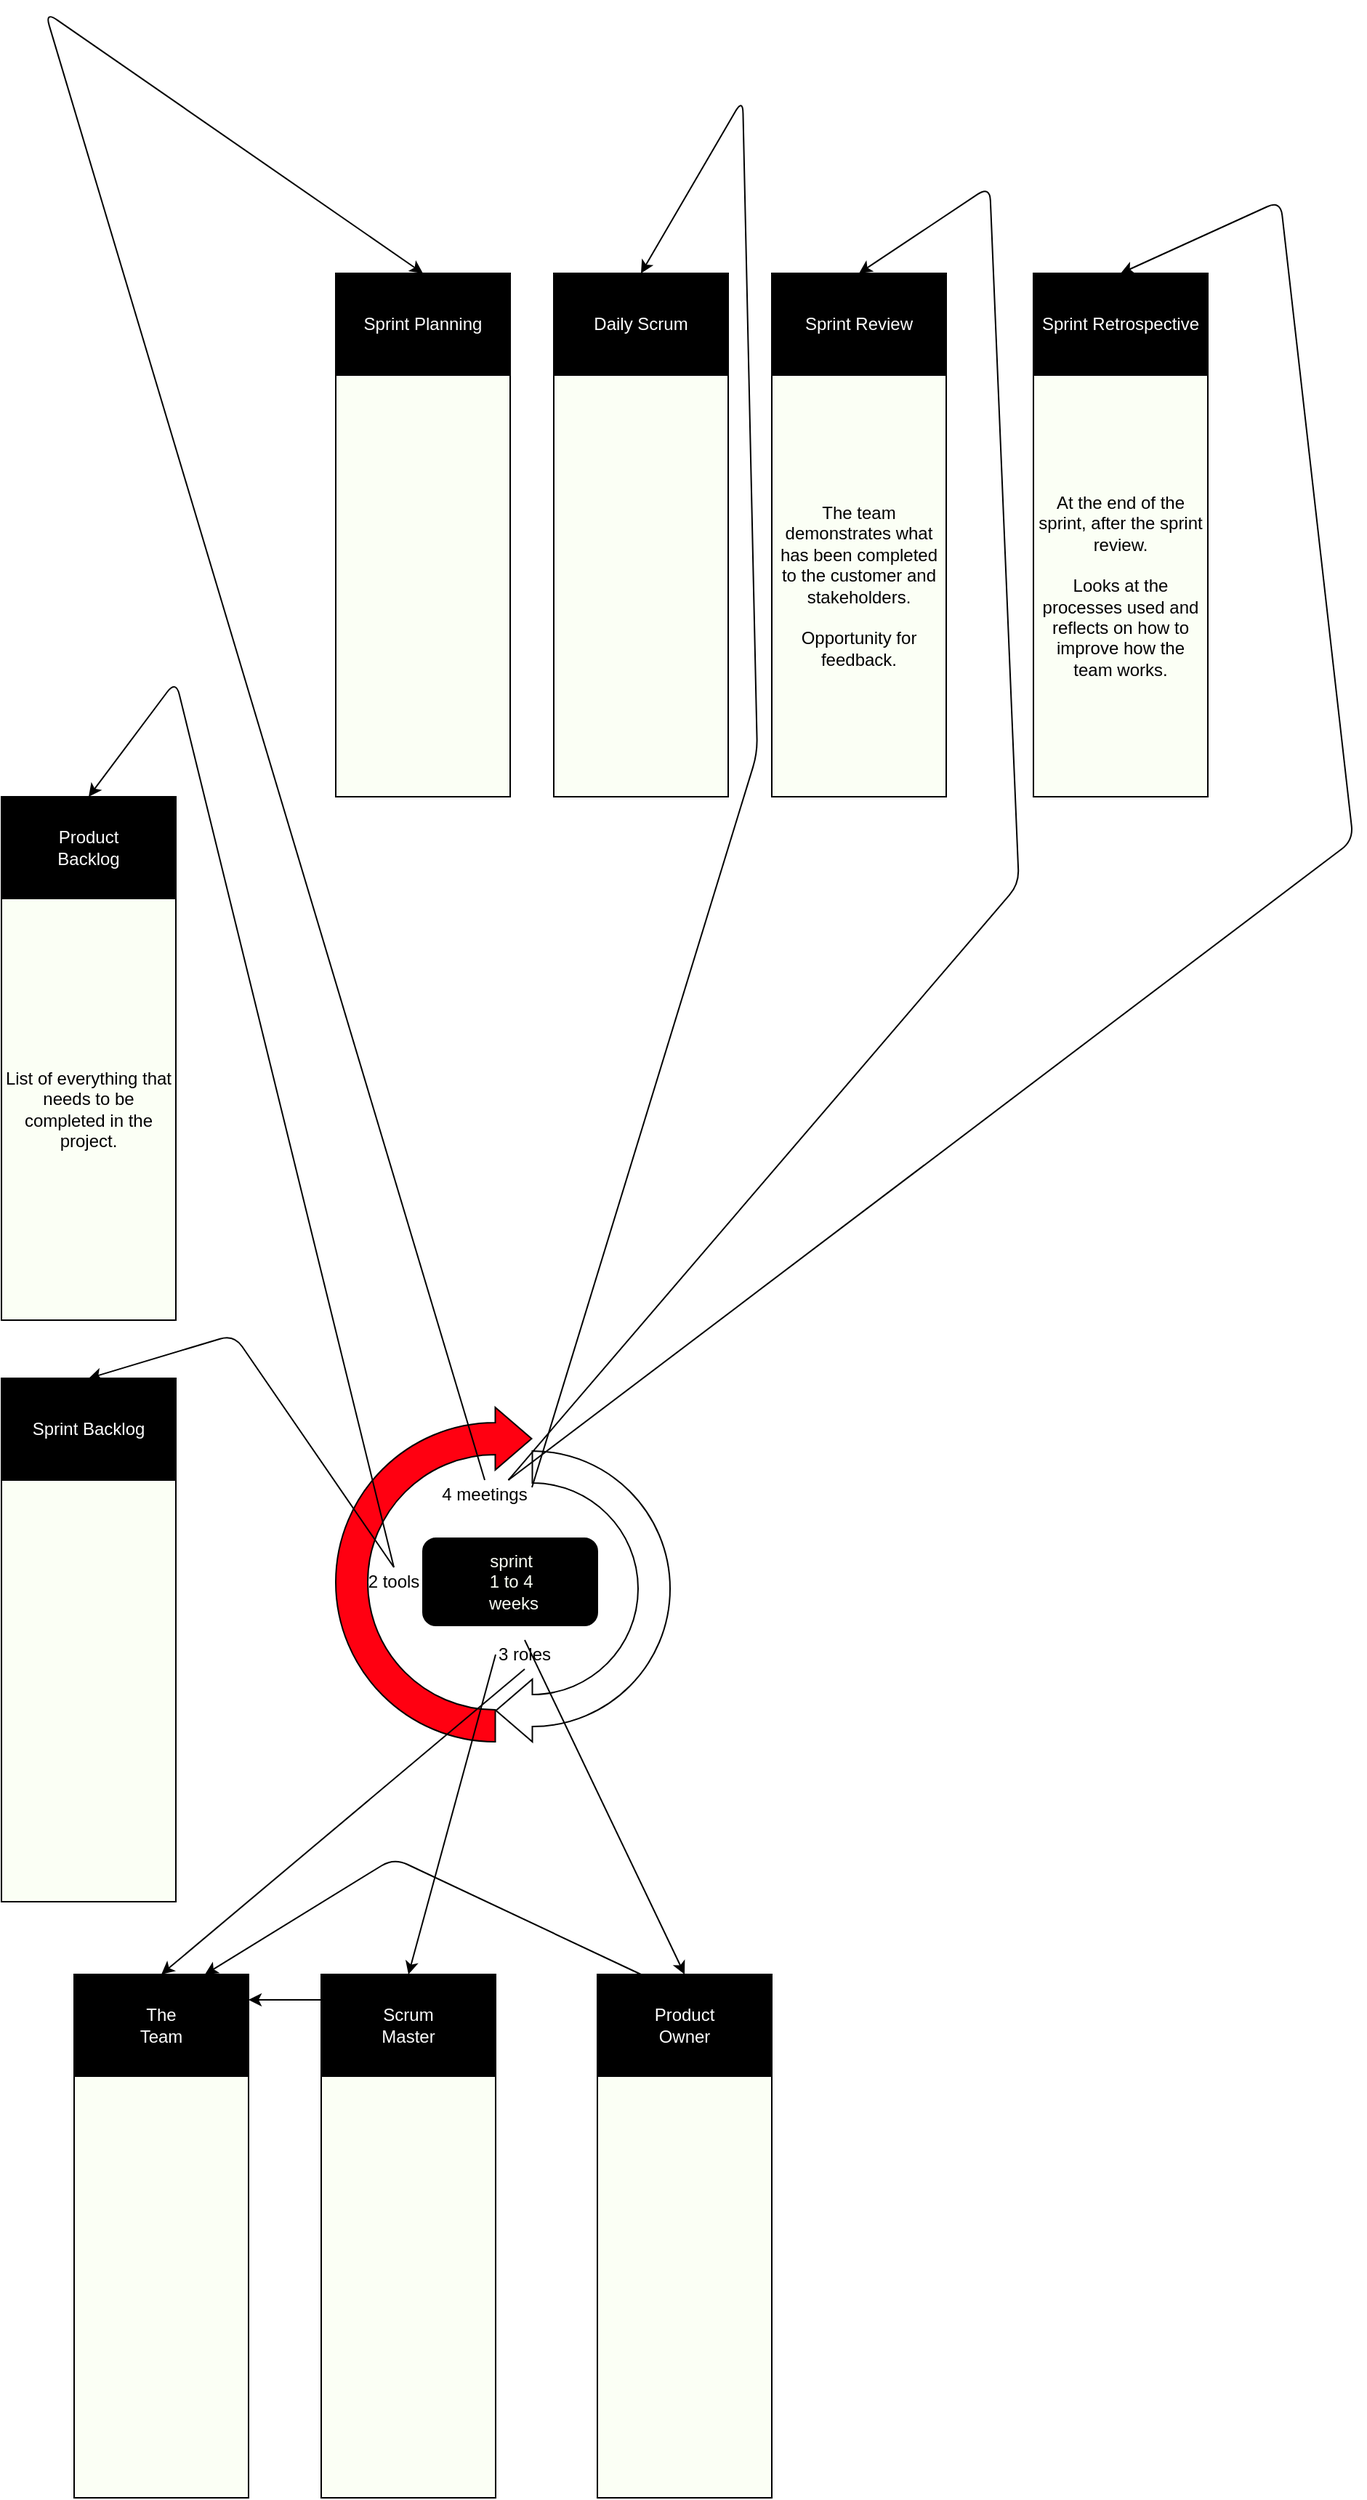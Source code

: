 <mxfile version="13.10.8" type="github">
  <diagram id="nNY8WfsLUdl8HgaFd1VL" name="Page-1">
    <mxGraphModel dx="1303" dy="1787" grid="1" gridSize="10" guides="1" tooltips="1" connect="1" arrows="1" fold="1" page="1" pageScale="1" pageWidth="850" pageHeight="1100" math="0" shadow="0">
      <root>
        <mxCell id="0" />
        <mxCell id="1" parent="0" />
        <mxCell id="WNohDacFWRxzgRTMP_bQ-2" value="" style="html=1;shadow=0;dashed=0;align=center;verticalAlign=middle;shape=mxgraph.arrows2.uTurnArrow;dy=11;arrowHead=43;dx2=25;fillColor=#FF0011;" vertex="1" parent="1">
          <mxGeometry x="310" y="500" width="100" height="230" as="geometry" />
        </mxCell>
        <mxCell id="WNohDacFWRxzgRTMP_bQ-3" value="" style="html=1;shadow=0;dashed=0;align=center;verticalAlign=middle;shape=mxgraph.arrows2.uTurnArrow;dy=11;arrowHead=43;dx2=25;rotation=-180;fillColor=#FFFFFF;" vertex="1" parent="1">
          <mxGeometry x="460" y="530" width="80" height="200" as="geometry" />
        </mxCell>
        <mxCell id="WNohDacFWRxzgRTMP_bQ-4" value="" style="rounded=1;whiteSpace=wrap;html=1;fillColor=#000000;" vertex="1" parent="1">
          <mxGeometry x="370" y="590" width="120" height="60" as="geometry" />
        </mxCell>
        <mxCell id="WNohDacFWRxzgRTMP_bQ-5" value="&lt;font color=&quot;#fbfff5&quot;&gt;sprint&amp;nbsp;&lt;br&gt;1 to 4&amp;nbsp; weeks&lt;/font&gt;" style="text;html=1;strokeColor=none;fillColor=none;align=center;verticalAlign=middle;whiteSpace=wrap;rounded=0;" vertex="1" parent="1">
          <mxGeometry x="405" y="610" width="55" height="20" as="geometry" />
        </mxCell>
        <mxCell id="WNohDacFWRxzgRTMP_bQ-6" value="2 tools" style="text;html=1;strokeColor=none;fillColor=none;align=center;verticalAlign=middle;whiteSpace=wrap;rounded=0;" vertex="1" parent="1">
          <mxGeometry x="330" y="610" width="40" height="20" as="geometry" />
        </mxCell>
        <mxCell id="WNohDacFWRxzgRTMP_bQ-7" value="3 roles" style="text;html=1;strokeColor=none;fillColor=none;align=center;verticalAlign=middle;whiteSpace=wrap;rounded=0;" vertex="1" parent="1">
          <mxGeometry x="420" y="660" width="40" height="20" as="geometry" />
        </mxCell>
        <mxCell id="WNohDacFWRxzgRTMP_bQ-8" value="4 meetings" style="text;html=1;strokeColor=none;fillColor=none;align=center;verticalAlign=middle;whiteSpace=wrap;rounded=0;" vertex="1" parent="1">
          <mxGeometry x="380" y="550" width="65" height="20" as="geometry" />
        </mxCell>
        <mxCell id="WNohDacFWRxzgRTMP_bQ-9" value="&lt;font color=&quot;#ffffff&quot;&gt;Sprint Backlog&lt;/font&gt;" style="rounded=0;whiteSpace=wrap;html=1;fillColor=#000000;" vertex="1" parent="1">
          <mxGeometry x="80" y="480" width="120" height="70" as="geometry" />
        </mxCell>
        <mxCell id="WNohDacFWRxzgRTMP_bQ-10" value="" style="rounded=0;whiteSpace=wrap;html=1;fillColor=#FBFFF5;" vertex="1" parent="1">
          <mxGeometry x="80" y="550" width="120" height="290" as="geometry" />
        </mxCell>
        <mxCell id="WNohDacFWRxzgRTMP_bQ-11" value="&lt;font color=&quot;#ffffff&quot;&gt;Product&lt;br&gt;Backlog&lt;br&gt;&lt;/font&gt;" style="rounded=0;whiteSpace=wrap;html=1;fillColor=#000000;" vertex="1" parent="1">
          <mxGeometry x="80" y="80" width="120" height="70" as="geometry" />
        </mxCell>
        <mxCell id="WNohDacFWRxzgRTMP_bQ-12" value="List of everything that needs to be completed in the project." style="rounded=0;whiteSpace=wrap;html=1;fillColor=#FBFFF5;" vertex="1" parent="1">
          <mxGeometry x="80" y="150" width="120" height="290" as="geometry" />
        </mxCell>
        <mxCell id="WNohDacFWRxzgRTMP_bQ-13" value="&lt;font color=&quot;#ffffff&quot;&gt;The&lt;br&gt;Team&lt;br&gt;&lt;/font&gt;" style="rounded=0;whiteSpace=wrap;html=1;fillColor=#000000;" vertex="1" parent="1">
          <mxGeometry x="130" y="890" width="120" height="70" as="geometry" />
        </mxCell>
        <mxCell id="WNohDacFWRxzgRTMP_bQ-14" value="" style="rounded=0;whiteSpace=wrap;html=1;fillColor=#FBFFF5;" vertex="1" parent="1">
          <mxGeometry x="130" y="960" width="120" height="290" as="geometry" />
        </mxCell>
        <mxCell id="WNohDacFWRxzgRTMP_bQ-15" value="&lt;font color=&quot;#ffffff&quot;&gt;Scrum&lt;br&gt;Master&lt;br&gt;&lt;/font&gt;" style="rounded=0;whiteSpace=wrap;html=1;fillColor=#000000;" vertex="1" parent="1">
          <mxGeometry x="300" y="890" width="120" height="70" as="geometry" />
        </mxCell>
        <mxCell id="WNohDacFWRxzgRTMP_bQ-16" value="" style="rounded=0;whiteSpace=wrap;html=1;fillColor=#FBFFF5;" vertex="1" parent="1">
          <mxGeometry x="300" y="960" width="120" height="290" as="geometry" />
        </mxCell>
        <mxCell id="WNohDacFWRxzgRTMP_bQ-17" value="&lt;font color=&quot;#ffffff&quot;&gt;Product&lt;br&gt;Owner&lt;br&gt;&lt;/font&gt;" style="rounded=0;whiteSpace=wrap;html=1;fillColor=#000000;" vertex="1" parent="1">
          <mxGeometry x="490" y="890" width="120" height="70" as="geometry" />
        </mxCell>
        <mxCell id="WNohDacFWRxzgRTMP_bQ-18" value="" style="rounded=0;whiteSpace=wrap;html=1;fillColor=#FBFFF5;" vertex="1" parent="1">
          <mxGeometry x="490" y="960" width="120" height="290" as="geometry" />
        </mxCell>
        <mxCell id="WNohDacFWRxzgRTMP_bQ-20" value="&lt;font color=&quot;#ffffff&quot;&gt;Sprint Planning&lt;/font&gt;" style="rounded=0;whiteSpace=wrap;html=1;fillColor=#000000;" vertex="1" parent="1">
          <mxGeometry x="310" y="-280" width="120" height="70" as="geometry" />
        </mxCell>
        <mxCell id="WNohDacFWRxzgRTMP_bQ-21" value="" style="rounded=0;whiteSpace=wrap;html=1;fillColor=#FBFFF5;" vertex="1" parent="1">
          <mxGeometry x="310" y="-210" width="120" height="290" as="geometry" />
        </mxCell>
        <mxCell id="WNohDacFWRxzgRTMP_bQ-22" value="&lt;font color=&quot;#ffffff&quot;&gt;Daily Scrum&lt;/font&gt;" style="rounded=0;whiteSpace=wrap;html=1;fillColor=#000000;" vertex="1" parent="1">
          <mxGeometry x="460" y="-280" width="120" height="70" as="geometry" />
        </mxCell>
        <mxCell id="WNohDacFWRxzgRTMP_bQ-23" value="" style="rounded=0;whiteSpace=wrap;html=1;fillColor=#FBFFF5;" vertex="1" parent="1">
          <mxGeometry x="460" y="-210" width="120" height="290" as="geometry" />
        </mxCell>
        <mxCell id="WNohDacFWRxzgRTMP_bQ-24" value="&lt;font color=&quot;#ffffff&quot;&gt;Sprint Review&lt;/font&gt;" style="rounded=0;whiteSpace=wrap;html=1;fillColor=#000000;" vertex="1" parent="1">
          <mxGeometry x="610" y="-280" width="120" height="70" as="geometry" />
        </mxCell>
        <mxCell id="WNohDacFWRxzgRTMP_bQ-25" value="The team demonstrates what has been completed to the customer and stakeholders.&lt;br&gt;&lt;br&gt;Opportunity for feedback." style="rounded=0;whiteSpace=wrap;html=1;fillColor=#FBFFF5;" vertex="1" parent="1">
          <mxGeometry x="610" y="-210" width="120" height="290" as="geometry" />
        </mxCell>
        <mxCell id="WNohDacFWRxzgRTMP_bQ-26" value="&lt;font color=&quot;#ffffff&quot;&gt;Sprint Retrospective&lt;/font&gt;" style="rounded=0;whiteSpace=wrap;html=1;fillColor=#000000;" vertex="1" parent="1">
          <mxGeometry x="790" y="-280" width="120" height="70" as="geometry" />
        </mxCell>
        <mxCell id="WNohDacFWRxzgRTMP_bQ-27" value="At the end of the sprint, after the sprint review.&lt;br&gt;&lt;br&gt;Looks at the processes used and reflects on how to improve how the team works." style="rounded=0;whiteSpace=wrap;html=1;fillColor=#FBFFF5;" vertex="1" parent="1">
          <mxGeometry x="790" y="-210" width="120" height="290" as="geometry" />
        </mxCell>
        <mxCell id="WNohDacFWRxzgRTMP_bQ-28" value="" style="endArrow=classic;html=1;exitX=0.5;exitY=0;exitDx=0;exitDy=0;entryX=0.5;entryY=0;entryDx=0;entryDy=0;" edge="1" parent="1" source="WNohDacFWRxzgRTMP_bQ-8" target="WNohDacFWRxzgRTMP_bQ-20">
          <mxGeometry width="50" height="50" relative="1" as="geometry">
            <mxPoint x="430" y="430" as="sourcePoint" />
            <mxPoint x="180" y="-330" as="targetPoint" />
            <Array as="points">
              <mxPoint x="110" y="-460" />
            </Array>
          </mxGeometry>
        </mxCell>
        <mxCell id="WNohDacFWRxzgRTMP_bQ-29" value="" style="endArrow=classic;html=1;exitX=1;exitY=0.25;exitDx=0;exitDy=0;entryX=0.5;entryY=0;entryDx=0;entryDy=0;" edge="1" parent="1" source="WNohDacFWRxzgRTMP_bQ-8" target="WNohDacFWRxzgRTMP_bQ-22">
          <mxGeometry width="50" height="50" relative="1" as="geometry">
            <mxPoint x="430" y="760" as="sourcePoint" />
            <mxPoint x="480" y="710" as="targetPoint" />
            <Array as="points">
              <mxPoint x="600" y="50" />
              <mxPoint x="590" y="-400" />
            </Array>
          </mxGeometry>
        </mxCell>
        <mxCell id="WNohDacFWRxzgRTMP_bQ-30" value="" style="endArrow=classic;html=1;exitX=0.75;exitY=0;exitDx=0;exitDy=0;entryX=0.5;entryY=0;entryDx=0;entryDy=0;" edge="1" parent="1" source="WNohDacFWRxzgRTMP_bQ-8" target="WNohDacFWRxzgRTMP_bQ-24">
          <mxGeometry width="50" height="50" relative="1" as="geometry">
            <mxPoint x="430" y="430" as="sourcePoint" />
            <mxPoint x="480" y="380" as="targetPoint" />
            <Array as="points">
              <mxPoint x="780" y="140" />
              <mxPoint x="760" y="-340" />
            </Array>
          </mxGeometry>
        </mxCell>
        <mxCell id="WNohDacFWRxzgRTMP_bQ-31" value="" style="endArrow=classic;html=1;exitX=0.75;exitY=0;exitDx=0;exitDy=0;entryX=0.5;entryY=0;entryDx=0;entryDy=0;" edge="1" parent="1" source="WNohDacFWRxzgRTMP_bQ-8" target="WNohDacFWRxzgRTMP_bQ-26">
          <mxGeometry width="50" height="50" relative="1" as="geometry">
            <mxPoint x="430" y="750" as="sourcePoint" />
            <mxPoint x="480" y="700" as="targetPoint" />
            <Array as="points">
              <mxPoint x="1010" y="110" />
              <mxPoint x="960" y="-330" />
            </Array>
          </mxGeometry>
        </mxCell>
        <mxCell id="WNohDacFWRxzgRTMP_bQ-32" value="" style="endArrow=classic;html=1;exitX=0.5;exitY=0;exitDx=0;exitDy=0;entryX=0.5;entryY=0;entryDx=0;entryDy=0;" edge="1" parent="1" source="WNohDacFWRxzgRTMP_bQ-6" target="WNohDacFWRxzgRTMP_bQ-11">
          <mxGeometry width="50" height="50" relative="1" as="geometry">
            <mxPoint x="430" y="580" as="sourcePoint" />
            <mxPoint x="480" y="530" as="targetPoint" />
            <Array as="points">
              <mxPoint x="200" />
            </Array>
          </mxGeometry>
        </mxCell>
        <mxCell id="WNohDacFWRxzgRTMP_bQ-33" value="" style="endArrow=classic;html=1;exitX=0.5;exitY=0;exitDx=0;exitDy=0;entryX=0.5;entryY=0;entryDx=0;entryDy=0;" edge="1" parent="1" source="WNohDacFWRxzgRTMP_bQ-6" target="WNohDacFWRxzgRTMP_bQ-9">
          <mxGeometry width="50" height="50" relative="1" as="geometry">
            <mxPoint x="430" y="580" as="sourcePoint" />
            <mxPoint x="480" y="530" as="targetPoint" />
            <Array as="points">
              <mxPoint x="240" y="450" />
            </Array>
          </mxGeometry>
        </mxCell>
        <mxCell id="WNohDacFWRxzgRTMP_bQ-34" value="" style="endArrow=classic;html=1;exitX=0.5;exitY=1;exitDx=0;exitDy=0;entryX=0.5;entryY=0;entryDx=0;entryDy=0;" edge="1" parent="1" source="WNohDacFWRxzgRTMP_bQ-7" target="WNohDacFWRxzgRTMP_bQ-13">
          <mxGeometry width="50" height="50" relative="1" as="geometry">
            <mxPoint x="430" y="910" as="sourcePoint" />
            <mxPoint x="480" y="860" as="targetPoint" />
          </mxGeometry>
        </mxCell>
        <mxCell id="WNohDacFWRxzgRTMP_bQ-35" value="" style="endArrow=classic;html=1;exitX=0;exitY=0.5;exitDx=0;exitDy=0;entryX=0.5;entryY=0;entryDx=0;entryDy=0;" edge="1" parent="1" source="WNohDacFWRxzgRTMP_bQ-7" target="WNohDacFWRxzgRTMP_bQ-15">
          <mxGeometry width="50" height="50" relative="1" as="geometry">
            <mxPoint x="430" y="910" as="sourcePoint" />
            <mxPoint x="480" y="860" as="targetPoint" />
          </mxGeometry>
        </mxCell>
        <mxCell id="WNohDacFWRxzgRTMP_bQ-36" value="" style="endArrow=classic;html=1;exitX=0.5;exitY=0;exitDx=0;exitDy=0;entryX=0.5;entryY=0;entryDx=0;entryDy=0;" edge="1" parent="1" source="WNohDacFWRxzgRTMP_bQ-7" target="WNohDacFWRxzgRTMP_bQ-17">
          <mxGeometry width="50" height="50" relative="1" as="geometry">
            <mxPoint x="430" y="910" as="sourcePoint" />
            <mxPoint x="480" y="860" as="targetPoint" />
          </mxGeometry>
        </mxCell>
        <mxCell id="WNohDacFWRxzgRTMP_bQ-37" value="" style="endArrow=classic;html=1;exitX=0.25;exitY=0;exitDx=0;exitDy=0;entryX=0.75;entryY=0;entryDx=0;entryDy=0;" edge="1" parent="1" source="WNohDacFWRxzgRTMP_bQ-17" target="WNohDacFWRxzgRTMP_bQ-13">
          <mxGeometry width="50" height="50" relative="1" as="geometry">
            <mxPoint x="430" y="910" as="sourcePoint" />
            <mxPoint x="480" y="860" as="targetPoint" />
            <Array as="points">
              <mxPoint x="350" y="810" />
            </Array>
          </mxGeometry>
        </mxCell>
        <mxCell id="WNohDacFWRxzgRTMP_bQ-38" value="" style="endArrow=classic;html=1;exitX=0;exitY=0.25;exitDx=0;exitDy=0;entryX=1;entryY=0.25;entryDx=0;entryDy=0;" edge="1" parent="1" source="WNohDacFWRxzgRTMP_bQ-15" target="WNohDacFWRxzgRTMP_bQ-13">
          <mxGeometry width="50" height="50" relative="1" as="geometry">
            <mxPoint x="430" y="910" as="sourcePoint" />
            <mxPoint x="480" y="860" as="targetPoint" />
            <Array as="points" />
          </mxGeometry>
        </mxCell>
      </root>
    </mxGraphModel>
  </diagram>
</mxfile>
